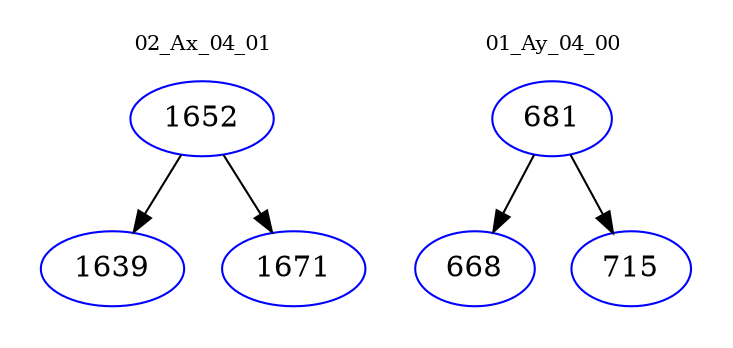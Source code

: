 digraph{
subgraph cluster_0 {
color = white
label = "02_Ax_04_01";
fontsize=10;
T0_1652 [label="1652", color="blue"]
T0_1652 -> T0_1639 [color="black"]
T0_1639 [label="1639", color="blue"]
T0_1652 -> T0_1671 [color="black"]
T0_1671 [label="1671", color="blue"]
}
subgraph cluster_1 {
color = white
label = "01_Ay_04_00";
fontsize=10;
T1_681 [label="681", color="blue"]
T1_681 -> T1_668 [color="black"]
T1_668 [label="668", color="blue"]
T1_681 -> T1_715 [color="black"]
T1_715 [label="715", color="blue"]
}
}
